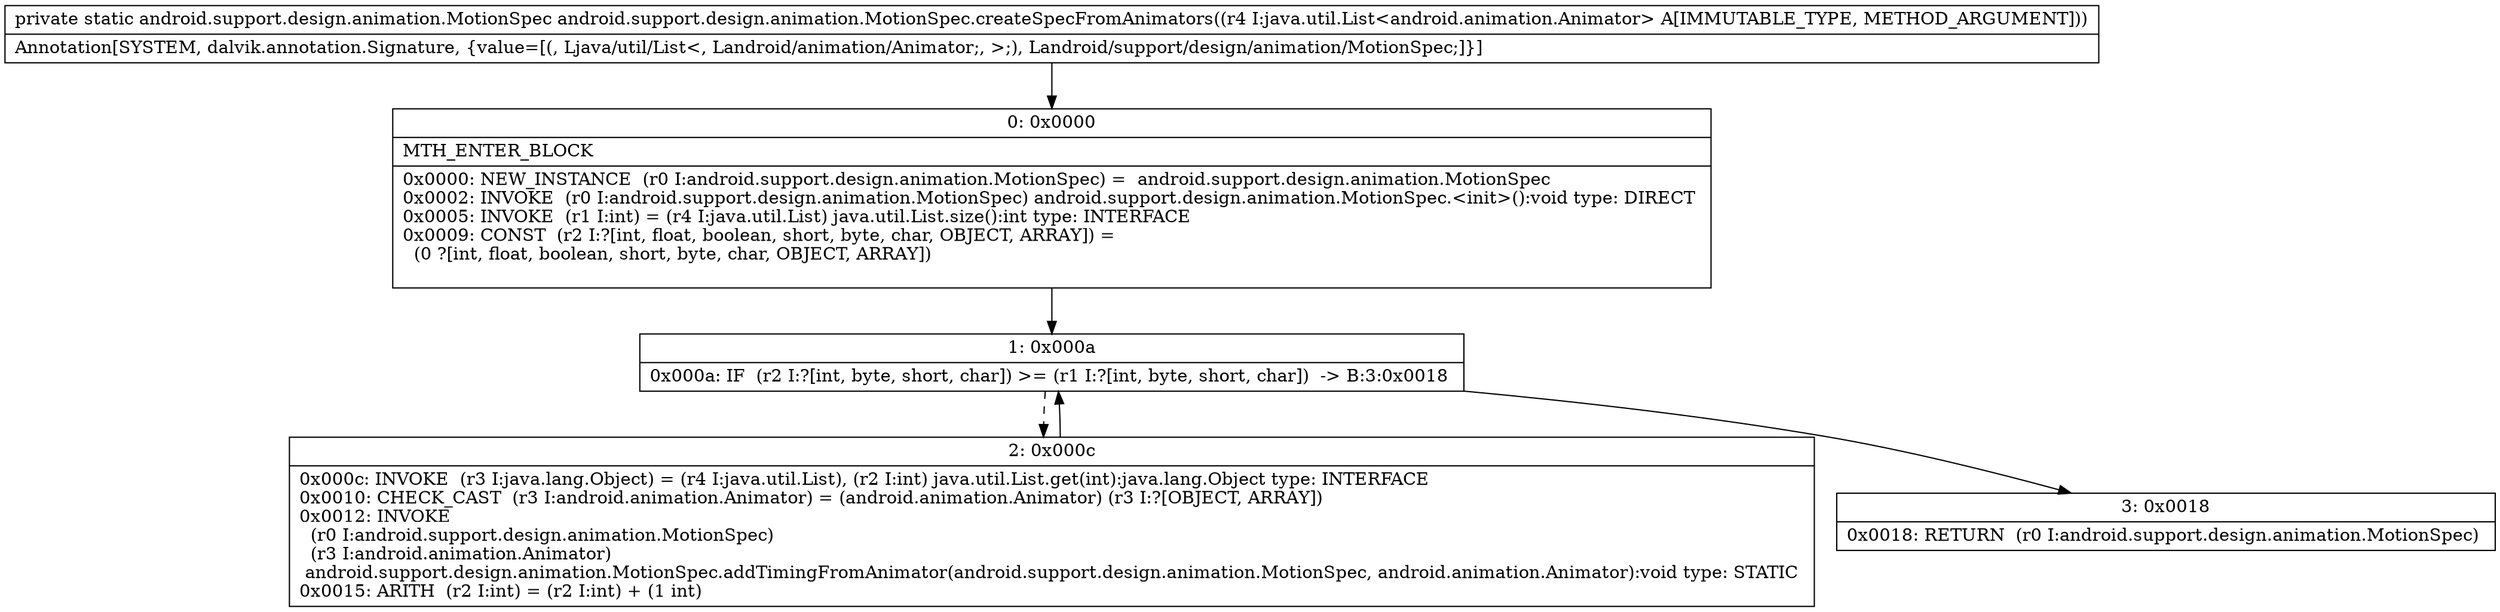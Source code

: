 digraph "CFG forandroid.support.design.animation.MotionSpec.createSpecFromAnimators(Ljava\/util\/List;)Landroid\/support\/design\/animation\/MotionSpec;" {
Node_0 [shape=record,label="{0\:\ 0x0000|MTH_ENTER_BLOCK\l|0x0000: NEW_INSTANCE  (r0 I:android.support.design.animation.MotionSpec) =  android.support.design.animation.MotionSpec \l0x0002: INVOKE  (r0 I:android.support.design.animation.MotionSpec) android.support.design.animation.MotionSpec.\<init\>():void type: DIRECT \l0x0005: INVOKE  (r1 I:int) = (r4 I:java.util.List) java.util.List.size():int type: INTERFACE \l0x0009: CONST  (r2 I:?[int, float, boolean, short, byte, char, OBJECT, ARRAY]) = \l  (0 ?[int, float, boolean, short, byte, char, OBJECT, ARRAY])\l \l}"];
Node_1 [shape=record,label="{1\:\ 0x000a|0x000a: IF  (r2 I:?[int, byte, short, char]) \>= (r1 I:?[int, byte, short, char])  \-\> B:3:0x0018 \l}"];
Node_2 [shape=record,label="{2\:\ 0x000c|0x000c: INVOKE  (r3 I:java.lang.Object) = (r4 I:java.util.List), (r2 I:int) java.util.List.get(int):java.lang.Object type: INTERFACE \l0x0010: CHECK_CAST  (r3 I:android.animation.Animator) = (android.animation.Animator) (r3 I:?[OBJECT, ARRAY]) \l0x0012: INVOKE  \l  (r0 I:android.support.design.animation.MotionSpec)\l  (r3 I:android.animation.Animator)\l android.support.design.animation.MotionSpec.addTimingFromAnimator(android.support.design.animation.MotionSpec, android.animation.Animator):void type: STATIC \l0x0015: ARITH  (r2 I:int) = (r2 I:int) + (1 int) \l}"];
Node_3 [shape=record,label="{3\:\ 0x0018|0x0018: RETURN  (r0 I:android.support.design.animation.MotionSpec) \l}"];
MethodNode[shape=record,label="{private static android.support.design.animation.MotionSpec android.support.design.animation.MotionSpec.createSpecFromAnimators((r4 I:java.util.List\<android.animation.Animator\> A[IMMUTABLE_TYPE, METHOD_ARGUMENT]))  | Annotation[SYSTEM, dalvik.annotation.Signature, \{value=[(, Ljava\/util\/List\<, Landroid\/animation\/Animator;, \>;), Landroid\/support\/design\/animation\/MotionSpec;]\}]\l}"];
MethodNode -> Node_0;
Node_0 -> Node_1;
Node_1 -> Node_2[style=dashed];
Node_1 -> Node_3;
Node_2 -> Node_1;
}

